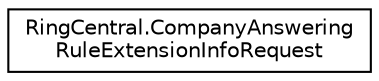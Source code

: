 digraph "Graphical Class Hierarchy"
{
 // LATEX_PDF_SIZE
  edge [fontname="Helvetica",fontsize="10",labelfontname="Helvetica",labelfontsize="10"];
  node [fontname="Helvetica",fontsize="10",shape=record];
  rankdir="LR";
  Node0 [label="RingCentral.CompanyAnswering\lRuleExtensionInfoRequest",height=0.2,width=0.4,color="black", fillcolor="white", style="filled",URL="$classRingCentral_1_1CompanyAnsweringRuleExtensionInfoRequest.html",tooltip="Extension to which the call is forwarded in 'Bypass' mode"];
}
